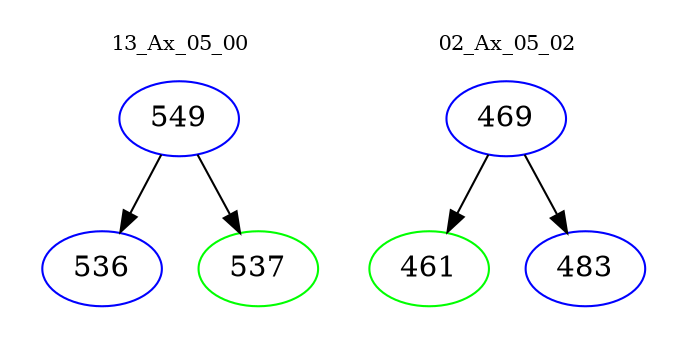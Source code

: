 digraph{
subgraph cluster_0 {
color = white
label = "13_Ax_05_00";
fontsize=10;
T0_549 [label="549", color="blue"]
T0_549 -> T0_536 [color="black"]
T0_536 [label="536", color="blue"]
T0_549 -> T0_537 [color="black"]
T0_537 [label="537", color="green"]
}
subgraph cluster_1 {
color = white
label = "02_Ax_05_02";
fontsize=10;
T1_469 [label="469", color="blue"]
T1_469 -> T1_461 [color="black"]
T1_461 [label="461", color="green"]
T1_469 -> T1_483 [color="black"]
T1_483 [label="483", color="blue"]
}
}
